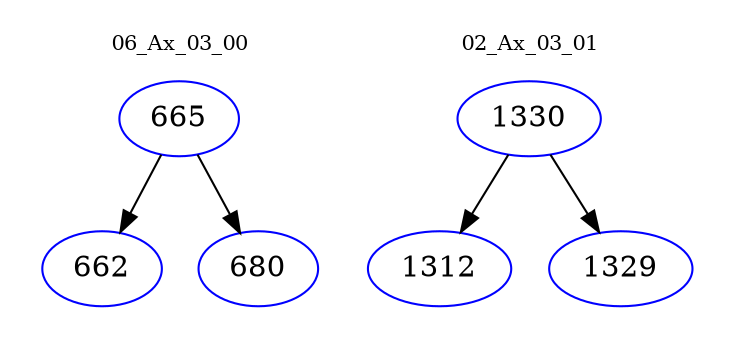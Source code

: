 digraph{
subgraph cluster_0 {
color = white
label = "06_Ax_03_00";
fontsize=10;
T0_665 [label="665", color="blue"]
T0_665 -> T0_662 [color="black"]
T0_662 [label="662", color="blue"]
T0_665 -> T0_680 [color="black"]
T0_680 [label="680", color="blue"]
}
subgraph cluster_1 {
color = white
label = "02_Ax_03_01";
fontsize=10;
T1_1330 [label="1330", color="blue"]
T1_1330 -> T1_1312 [color="black"]
T1_1312 [label="1312", color="blue"]
T1_1330 -> T1_1329 [color="black"]
T1_1329 [label="1329", color="blue"]
}
}
